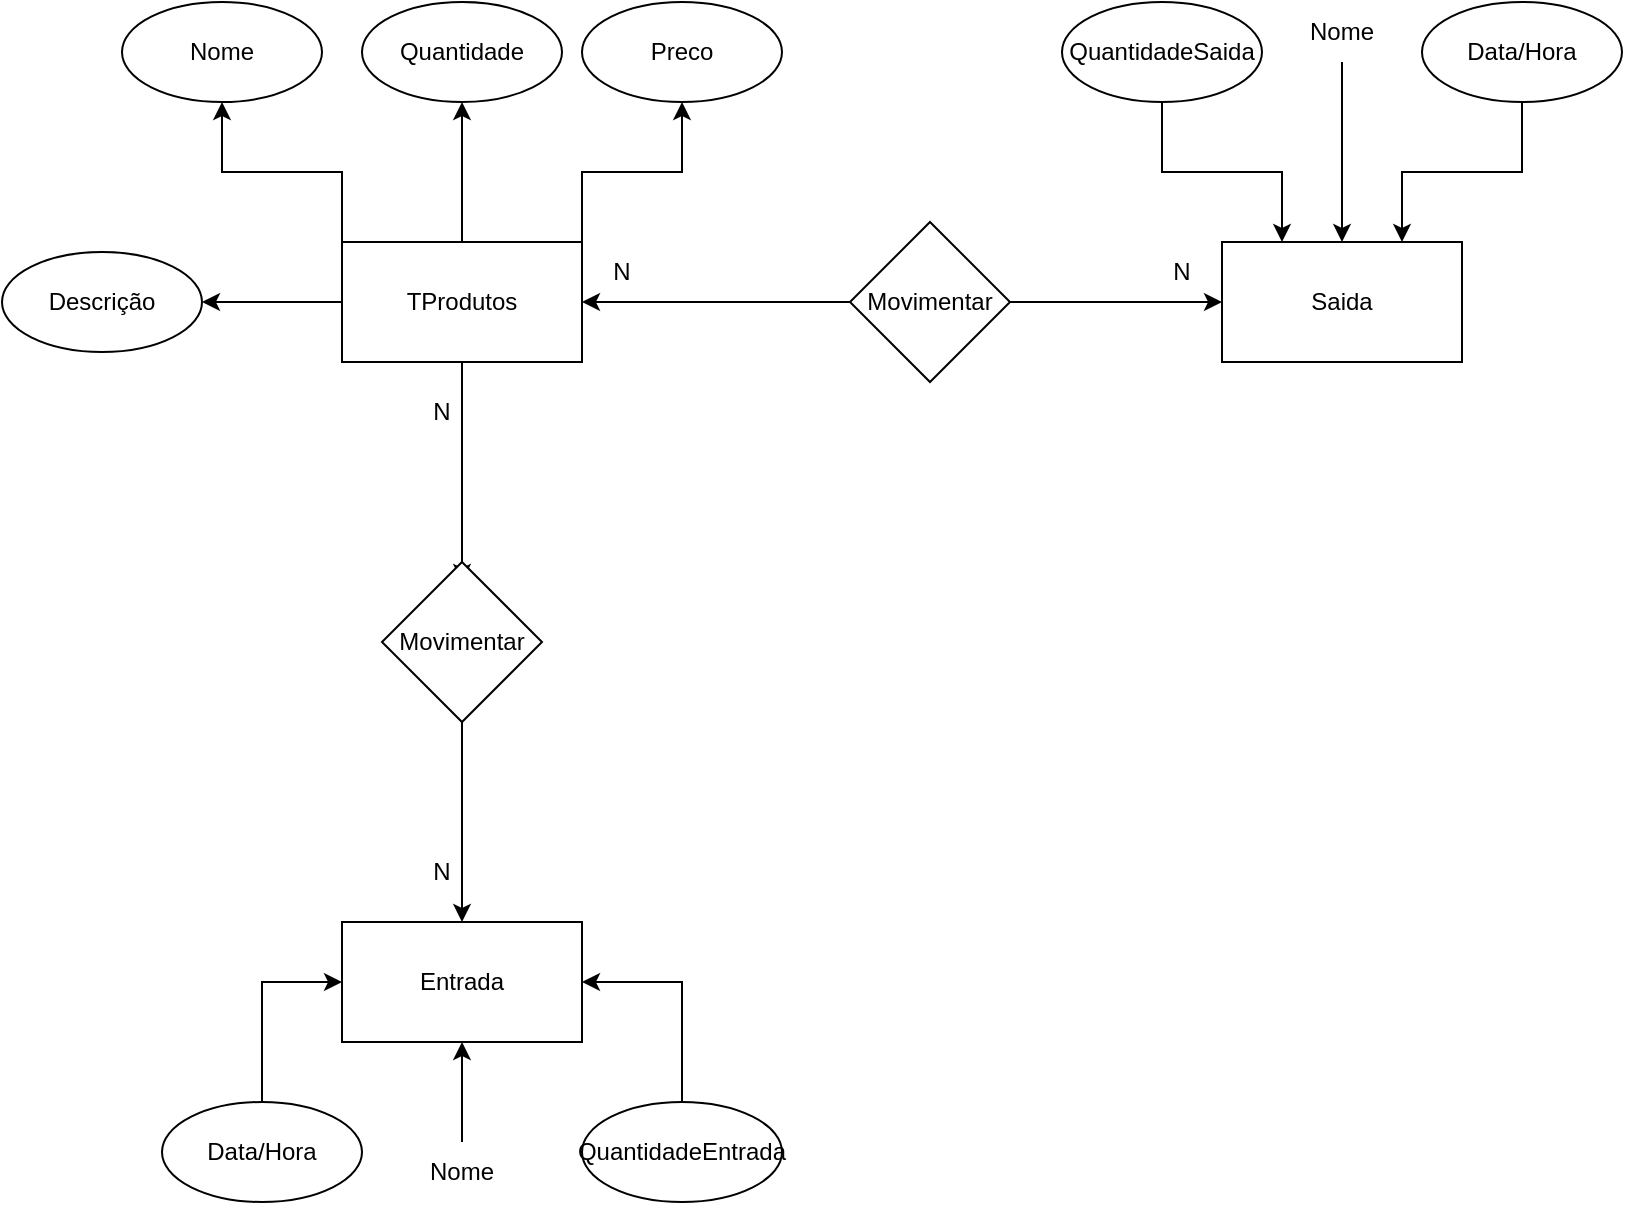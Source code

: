 <mxfile version="26.1.2">
  <diagram name="Página-1" id="6h0WG3tyLZz3fTYisd47">
    <mxGraphModel dx="2501" dy="786" grid="1" gridSize="10" guides="1" tooltips="1" connect="1" arrows="1" fold="1" page="1" pageScale="1" pageWidth="827" pageHeight="1169" math="0" shadow="0">
      <root>
        <mxCell id="0" />
        <mxCell id="1" parent="0" />
        <mxCell id="wN9vYKUPo_am2dMlHBhR-6" style="edgeStyle=orthogonalEdgeStyle;rounded=0;orthogonalLoop=1;jettySize=auto;html=1;exitX=0;exitY=0.5;exitDx=0;exitDy=0;entryX=1;entryY=0.5;entryDx=0;entryDy=0;" edge="1" parent="1" source="wN9vYKUPo_am2dMlHBhR-5" target="wN9vYKUPo_am2dMlHBhR-9">
          <mxGeometry relative="1" as="geometry">
            <mxPoint x="280" y="220" as="targetPoint" />
          </mxGeometry>
        </mxCell>
        <mxCell id="wN9vYKUPo_am2dMlHBhR-29" value="" style="edgeStyle=orthogonalEdgeStyle;rounded=0;orthogonalLoop=1;jettySize=auto;html=1;" edge="1" parent="1" source="wN9vYKUPo_am2dMlHBhR-5" target="wN9vYKUPo_am2dMlHBhR-28">
          <mxGeometry relative="1" as="geometry" />
        </mxCell>
        <mxCell id="wN9vYKUPo_am2dMlHBhR-5" value="Movimentar" style="rhombus;whiteSpace=wrap;html=1;" vertex="1" parent="1">
          <mxGeometry x="334" y="110" width="80" height="80" as="geometry" />
        </mxCell>
        <mxCell id="wN9vYKUPo_am2dMlHBhR-13" value="" style="edgeStyle=orthogonalEdgeStyle;rounded=0;orthogonalLoop=1;jettySize=auto;html=1;exitX=0.5;exitY=1;exitDx=0;exitDy=0;" edge="1" parent="1" source="wN9vYKUPo_am2dMlHBhR-9">
          <mxGeometry relative="1" as="geometry">
            <mxPoint x="140" y="190" as="sourcePoint" />
            <mxPoint x="140" y="290" as="targetPoint" />
          </mxGeometry>
        </mxCell>
        <mxCell id="wN9vYKUPo_am2dMlHBhR-21" style="edgeStyle=orthogonalEdgeStyle;rounded=0;orthogonalLoop=1;jettySize=auto;html=1;exitX=0.5;exitY=0;exitDx=0;exitDy=0;entryX=0.5;entryY=1;entryDx=0;entryDy=0;" edge="1" parent="1" source="wN9vYKUPo_am2dMlHBhR-9" target="wN9vYKUPo_am2dMlHBhR-19">
          <mxGeometry relative="1" as="geometry" />
        </mxCell>
        <mxCell id="wN9vYKUPo_am2dMlHBhR-25" style="edgeStyle=orthogonalEdgeStyle;rounded=0;orthogonalLoop=1;jettySize=auto;html=1;exitX=0;exitY=0.5;exitDx=0;exitDy=0;entryX=1;entryY=0.5;entryDx=0;entryDy=0;" edge="1" parent="1" source="wN9vYKUPo_am2dMlHBhR-9" target="wN9vYKUPo_am2dMlHBhR-22">
          <mxGeometry relative="1" as="geometry" />
        </mxCell>
        <mxCell id="wN9vYKUPo_am2dMlHBhR-26" style="edgeStyle=orthogonalEdgeStyle;rounded=0;orthogonalLoop=1;jettySize=auto;html=1;exitX=0;exitY=0;exitDx=0;exitDy=0;" edge="1" parent="1" source="wN9vYKUPo_am2dMlHBhR-9" target="wN9vYKUPo_am2dMlHBhR-23">
          <mxGeometry relative="1" as="geometry" />
        </mxCell>
        <mxCell id="wN9vYKUPo_am2dMlHBhR-27" style="edgeStyle=orthogonalEdgeStyle;rounded=0;orthogonalLoop=1;jettySize=auto;html=1;exitX=1;exitY=0;exitDx=0;exitDy=0;entryX=0.5;entryY=1;entryDx=0;entryDy=0;" edge="1" parent="1" source="wN9vYKUPo_am2dMlHBhR-9" target="wN9vYKUPo_am2dMlHBhR-24">
          <mxGeometry relative="1" as="geometry" />
        </mxCell>
        <mxCell id="wN9vYKUPo_am2dMlHBhR-9" value="TProdutos" style="rounded=0;whiteSpace=wrap;html=1;" vertex="1" parent="1">
          <mxGeometry x="80" y="120" width="120" height="60" as="geometry" />
        </mxCell>
        <mxCell id="wN9vYKUPo_am2dMlHBhR-38" style="edgeStyle=orthogonalEdgeStyle;rounded=0;orthogonalLoop=1;jettySize=auto;html=1;entryX=0.5;entryY=0;entryDx=0;entryDy=0;" edge="1" parent="1" source="wN9vYKUPo_am2dMlHBhR-12" target="wN9vYKUPo_am2dMlHBhR-37">
          <mxGeometry relative="1" as="geometry" />
        </mxCell>
        <mxCell id="wN9vYKUPo_am2dMlHBhR-12" value="Movimentar" style="rhombus;whiteSpace=wrap;html=1;rounded=0;" vertex="1" parent="1">
          <mxGeometry x="100" y="280" width="80" height="80" as="geometry" />
        </mxCell>
        <mxCell id="wN9vYKUPo_am2dMlHBhR-19" value="Quantidade" style="ellipse;whiteSpace=wrap;html=1;" vertex="1" parent="1">
          <mxGeometry x="90" width="100" height="50" as="geometry" />
        </mxCell>
        <mxCell id="wN9vYKUPo_am2dMlHBhR-22" value="Descrição" style="ellipse;whiteSpace=wrap;html=1;" vertex="1" parent="1">
          <mxGeometry x="-90" y="125" width="100" height="50" as="geometry" />
        </mxCell>
        <mxCell id="wN9vYKUPo_am2dMlHBhR-23" value="Nome" style="ellipse;whiteSpace=wrap;html=1;" vertex="1" parent="1">
          <mxGeometry x="-30" width="100" height="50" as="geometry" />
        </mxCell>
        <mxCell id="wN9vYKUPo_am2dMlHBhR-24" value="Preco" style="ellipse;whiteSpace=wrap;html=1;" vertex="1" parent="1">
          <mxGeometry x="200" width="100" height="50" as="geometry" />
        </mxCell>
        <mxCell id="wN9vYKUPo_am2dMlHBhR-28" value="Saida" style="whiteSpace=wrap;html=1;" vertex="1" parent="1">
          <mxGeometry x="520" y="120" width="120" height="60" as="geometry" />
        </mxCell>
        <mxCell id="wN9vYKUPo_am2dMlHBhR-33" style="edgeStyle=orthogonalEdgeStyle;rounded=0;orthogonalLoop=1;jettySize=auto;html=1;exitX=0.5;exitY=1;exitDx=0;exitDy=0;entryX=0.5;entryY=0;entryDx=0;entryDy=0;" edge="1" parent="1" source="wN9vYKUPo_am2dMlHBhR-32" target="wN9vYKUPo_am2dMlHBhR-28">
          <mxGeometry relative="1" as="geometry" />
        </mxCell>
        <mxCell id="wN9vYKUPo_am2dMlHBhR-32" value="Nome" style="text;html=1;align=center;verticalAlign=middle;whiteSpace=wrap;rounded=0;" vertex="1" parent="1">
          <mxGeometry x="550" width="60" height="30" as="geometry" />
        </mxCell>
        <mxCell id="wN9vYKUPo_am2dMlHBhR-35" value="N" style="text;html=1;align=center;verticalAlign=middle;whiteSpace=wrap;rounded=0;" vertex="1" parent="1">
          <mxGeometry x="470" y="120" width="60" height="30" as="geometry" />
        </mxCell>
        <mxCell id="wN9vYKUPo_am2dMlHBhR-36" value="N" style="text;html=1;align=center;verticalAlign=middle;whiteSpace=wrap;rounded=0;" vertex="1" parent="1">
          <mxGeometry x="190" y="120" width="60" height="30" as="geometry" />
        </mxCell>
        <mxCell id="wN9vYKUPo_am2dMlHBhR-37" value="Entrada" style="whiteSpace=wrap;html=1;" vertex="1" parent="1">
          <mxGeometry x="80" y="460" width="120" height="60" as="geometry" />
        </mxCell>
        <mxCell id="wN9vYKUPo_am2dMlHBhR-39" value="N" style="text;html=1;align=center;verticalAlign=middle;whiteSpace=wrap;rounded=0;" vertex="1" parent="1">
          <mxGeometry x="100" y="190" width="60" height="30" as="geometry" />
        </mxCell>
        <mxCell id="wN9vYKUPo_am2dMlHBhR-40" value="N" style="text;html=1;align=center;verticalAlign=middle;whiteSpace=wrap;rounded=0;" vertex="1" parent="1">
          <mxGeometry x="100" y="420" width="60" height="30" as="geometry" />
        </mxCell>
        <mxCell id="wN9vYKUPo_am2dMlHBhR-48" style="edgeStyle=orthogonalEdgeStyle;rounded=0;orthogonalLoop=1;jettySize=auto;html=1;exitX=0.5;exitY=1;exitDx=0;exitDy=0;entryX=0.25;entryY=0;entryDx=0;entryDy=0;" edge="1" parent="1" source="wN9vYKUPo_am2dMlHBhR-43" target="wN9vYKUPo_am2dMlHBhR-28">
          <mxGeometry relative="1" as="geometry" />
        </mxCell>
        <mxCell id="wN9vYKUPo_am2dMlHBhR-43" value="QuantidadeSaida&lt;span style=&quot;color: rgba(0, 0, 0, 0); font-family: monospace; font-size: 0px; text-align: start; text-wrap-mode: nowrap;&quot;&gt;%3CmxGraphModel%3E%3Croot%3E%3CmxCell%20id%3D%220%22%2F%3E%3CmxCell%20id%3D%221%22%20parent%3D%220%22%2F%3E%3CmxCell%20id%3D%222%22%20value%3D%22Quantidade%22%20style%3D%22ellipse%3BwhiteSpace%3Dwrap%3Bhtml%3D1%3B%22%20vertex%3D%221%22%20parent%3D%221%22%3E%3CmxGeometry%20x%3D%2290%22%20width%3D%22100%22%20height%3D%2250%22%20as%3D%22geometry%22%2F%3E%3C%2FmxCell%3E%3C%2Froot%3E%3C%2FmxGraphModel%3E&lt;/span&gt;&lt;span style=&quot;color: rgba(0, 0, 0, 0); font-family: monospace; font-size: 0px; text-align: start; text-wrap-mode: nowrap;&quot;&gt;%3CmxGraphModel%3E%3Croot%3E%3CmxCell%20id%3D%220%22%2F%3E%3CmxCell%20id%3D%221%22%20parent%3D%220%22%2F%3E%3CmxCell%20id%3D%222%22%20value%3D%22Quantidade%22%20style%3D%22ellipse%3BwhiteSpace%3Dwrap%3Bhtml%3D1%3B%22%20vertex%3D%221%22%20parent%3D%221%22%3E%3CmxGeometry%20x%3D%2290%22%20width%3D%22100%22%20height%3D%2250%22%20as%3D%22geometry%22%2F%3E%3C%2FmxCell%3E%3C%2Froot%3E%3C%2FmxGraphModel%3E&lt;/span&gt;&lt;span style=&quot;color: rgba(0, 0, 0, 0); font-family: monospace; font-size: 0px; text-align: start; text-wrap-mode: nowrap;&quot;&gt;%3CmxGraphModel%3E%3Croot%3E%3CmxCell%20id%3D%220%22%2F%3E%3CmxCell%20id%3D%221%22%20parent%3D%220%22%2F%3E%3CmxCell%20id%3D%222%22%20value%3D%22Quantidade%22%20style%3D%22ellipse%3BwhiteSpace%3Dwrap%3Bhtml%3D1%3B%22%20vertex%3D%221%22%20parent%3D%221%22%3E%3CmxGeometry%20x%3D%2290%22%20width%3D%22100%22%20height%3D%2250%22%20as%3D%22geometry%22%2F%3E%3C%2FmxCell%3E%3C%2Froot%3E%3C%2FmxGraphModel%3E&lt;/span&gt;" style="ellipse;whiteSpace=wrap;html=1;" vertex="1" parent="1">
          <mxGeometry x="440" width="100" height="50" as="geometry" />
        </mxCell>
        <mxCell id="wN9vYKUPo_am2dMlHBhR-47" style="edgeStyle=orthogonalEdgeStyle;rounded=0;orthogonalLoop=1;jettySize=auto;html=1;exitX=0.5;exitY=0;exitDx=0;exitDy=0;entryX=1;entryY=0.5;entryDx=0;entryDy=0;" edge="1" parent="1" source="wN9vYKUPo_am2dMlHBhR-44" target="wN9vYKUPo_am2dMlHBhR-37">
          <mxGeometry relative="1" as="geometry" />
        </mxCell>
        <mxCell id="wN9vYKUPo_am2dMlHBhR-44" value="QuantidadeEntrada" style="ellipse;whiteSpace=wrap;html=1;" vertex="1" parent="1">
          <mxGeometry x="200" y="550" width="100" height="50" as="geometry" />
        </mxCell>
        <mxCell id="wN9vYKUPo_am2dMlHBhR-49" style="edgeStyle=orthogonalEdgeStyle;rounded=0;orthogonalLoop=1;jettySize=auto;html=1;exitX=0.5;exitY=0;exitDx=0;exitDy=0;entryX=0.5;entryY=1;entryDx=0;entryDy=0;" edge="1" parent="1" source="wN9vYKUPo_am2dMlHBhR-45" target="wN9vYKUPo_am2dMlHBhR-37">
          <mxGeometry relative="1" as="geometry" />
        </mxCell>
        <mxCell id="wN9vYKUPo_am2dMlHBhR-45" value="Nome" style="text;html=1;align=center;verticalAlign=middle;whiteSpace=wrap;rounded=0;" vertex="1" parent="1">
          <mxGeometry x="110" y="570" width="60" height="30" as="geometry" />
        </mxCell>
        <mxCell id="wN9vYKUPo_am2dMlHBhR-51" style="edgeStyle=orthogonalEdgeStyle;rounded=0;orthogonalLoop=1;jettySize=auto;html=1;exitX=0.5;exitY=0;exitDx=0;exitDy=0;entryX=0;entryY=0.5;entryDx=0;entryDy=0;" edge="1" parent="1" source="wN9vYKUPo_am2dMlHBhR-50" target="wN9vYKUPo_am2dMlHBhR-37">
          <mxGeometry relative="1" as="geometry" />
        </mxCell>
        <mxCell id="wN9vYKUPo_am2dMlHBhR-50" value="Data/Hora" style="ellipse;whiteSpace=wrap;html=1;" vertex="1" parent="1">
          <mxGeometry x="-10" y="550" width="100" height="50" as="geometry" />
        </mxCell>
        <mxCell id="wN9vYKUPo_am2dMlHBhR-53" style="edgeStyle=orthogonalEdgeStyle;rounded=0;orthogonalLoop=1;jettySize=auto;html=1;exitX=0.5;exitY=1;exitDx=0;exitDy=0;entryX=0.75;entryY=0;entryDx=0;entryDy=0;" edge="1" parent="1" source="wN9vYKUPo_am2dMlHBhR-52" target="wN9vYKUPo_am2dMlHBhR-28">
          <mxGeometry relative="1" as="geometry" />
        </mxCell>
        <mxCell id="wN9vYKUPo_am2dMlHBhR-52" value="Data/Hora" style="ellipse;whiteSpace=wrap;html=1;" vertex="1" parent="1">
          <mxGeometry x="620" width="100" height="50" as="geometry" />
        </mxCell>
      </root>
    </mxGraphModel>
  </diagram>
</mxfile>
